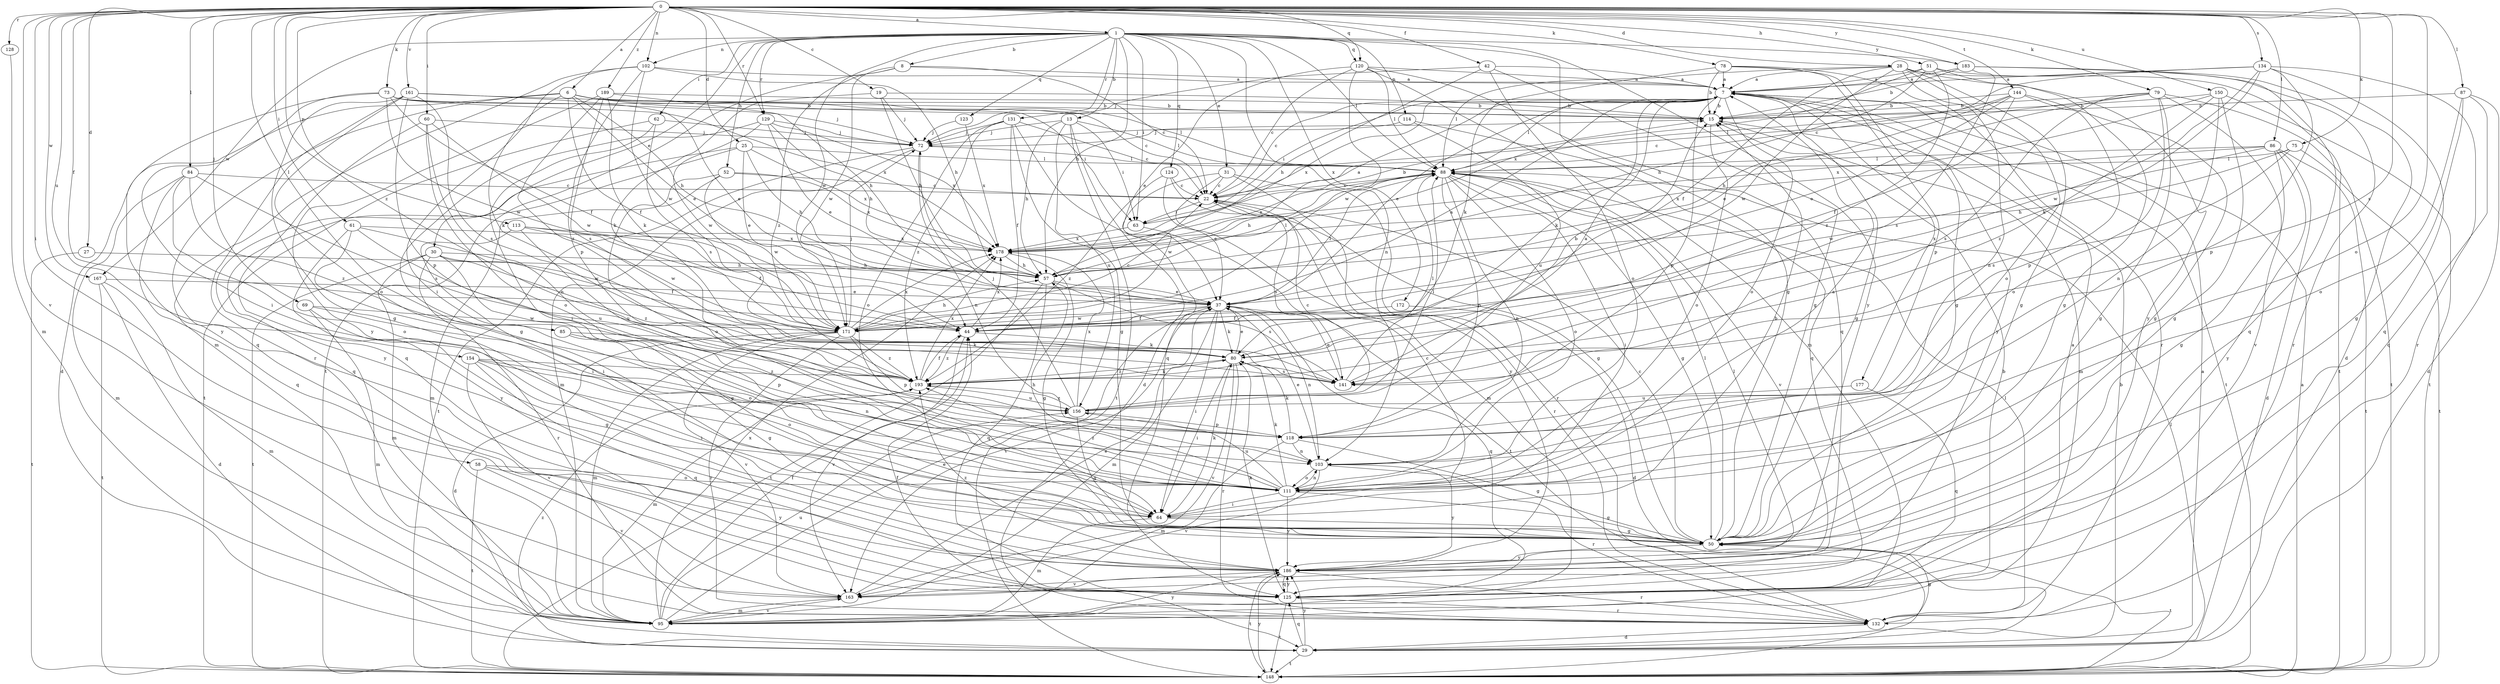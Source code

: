 strict digraph  {
0;
1;
6;
7;
8;
13;
15;
19;
22;
25;
27;
28;
29;
30;
31;
37;
42;
44;
50;
51;
52;
57;
58;
60;
61;
62;
63;
64;
69;
72;
73;
75;
78;
79;
80;
84;
85;
86;
87;
88;
95;
102;
103;
111;
113;
114;
118;
120;
123;
124;
125;
128;
129;
131;
132;
134;
141;
144;
148;
150;
154;
156;
161;
163;
167;
171;
172;
177;
178;
183;
186;
189;
193;
0 -> 1  [label=a];
0 -> 6  [label=a];
0 -> 19  [label=c];
0 -> 25  [label=d];
0 -> 27  [label=d];
0 -> 28  [label=d];
0 -> 42  [label=f];
0 -> 44  [label=f];
0 -> 51  [label=h];
0 -> 58  [label=i];
0 -> 60  [label=i];
0 -> 61  [label=i];
0 -> 69  [label=j];
0 -> 73  [label=k];
0 -> 75  [label=k];
0 -> 78  [label=k];
0 -> 79  [label=k];
0 -> 84  [label=l];
0 -> 85  [label=l];
0 -> 86  [label=l];
0 -> 87  [label=l];
0 -> 102  [label=n];
0 -> 111  [label=o];
0 -> 113  [label=p];
0 -> 120  [label=q];
0 -> 128  [label=r];
0 -> 129  [label=r];
0 -> 134  [label=s];
0 -> 141  [label=s];
0 -> 144  [label=t];
0 -> 150  [label=u];
0 -> 154  [label=u];
0 -> 161  [label=v];
0 -> 163  [label=v];
0 -> 167  [label=w];
0 -> 183  [label=y];
0 -> 189  [label=z];
0 -> 193  [label=z];
1 -> 8  [label=b];
1 -> 13  [label=b];
1 -> 30  [label=e];
1 -> 31  [label=e];
1 -> 50  [label=g];
1 -> 52  [label=h];
1 -> 57  [label=h];
1 -> 62  [label=i];
1 -> 63  [label=i];
1 -> 88  [label=l];
1 -> 102  [label=n];
1 -> 103  [label=n];
1 -> 114  [label=p];
1 -> 120  [label=q];
1 -> 123  [label=q];
1 -> 124  [label=q];
1 -> 129  [label=r];
1 -> 131  [label=r];
1 -> 167  [label=w];
1 -> 171  [label=w];
1 -> 172  [label=x];
1 -> 183  [label=y];
1 -> 186  [label=y];
6 -> 15  [label=b];
6 -> 22  [label=c];
6 -> 29  [label=d];
6 -> 37  [label=e];
6 -> 44  [label=f];
6 -> 57  [label=h];
6 -> 63  [label=i];
6 -> 80  [label=k];
6 -> 88  [label=l];
6 -> 125  [label=q];
7 -> 15  [label=b];
7 -> 22  [label=c];
7 -> 37  [label=e];
7 -> 50  [label=g];
7 -> 63  [label=i];
7 -> 80  [label=k];
7 -> 88  [label=l];
7 -> 111  [label=o];
7 -> 118  [label=p];
7 -> 148  [label=t];
7 -> 177  [label=x];
7 -> 178  [label=x];
7 -> 186  [label=y];
8 -> 7  [label=a];
8 -> 22  [label=c];
8 -> 148  [label=t];
8 -> 171  [label=w];
8 -> 193  [label=z];
13 -> 29  [label=d];
13 -> 57  [label=h];
13 -> 63  [label=i];
13 -> 72  [label=j];
13 -> 88  [label=l];
13 -> 148  [label=t];
13 -> 156  [label=u];
15 -> 72  [label=j];
15 -> 95  [label=m];
15 -> 111  [label=o];
19 -> 15  [label=b];
19 -> 57  [label=h];
19 -> 72  [label=j];
19 -> 80  [label=k];
22 -> 63  [label=i];
22 -> 132  [label=r];
22 -> 141  [label=s];
25 -> 37  [label=e];
25 -> 57  [label=h];
25 -> 88  [label=l];
25 -> 125  [label=q];
25 -> 178  [label=x];
25 -> 186  [label=y];
27 -> 57  [label=h];
27 -> 148  [label=t];
28 -> 7  [label=a];
28 -> 44  [label=f];
28 -> 50  [label=g];
28 -> 88  [label=l];
28 -> 103  [label=n];
28 -> 111  [label=o];
28 -> 148  [label=t];
28 -> 171  [label=w];
28 -> 186  [label=y];
29 -> 7  [label=a];
29 -> 15  [label=b];
29 -> 125  [label=q];
29 -> 148  [label=t];
29 -> 186  [label=y];
29 -> 193  [label=z];
30 -> 44  [label=f];
30 -> 50  [label=g];
30 -> 57  [label=h];
30 -> 95  [label=m];
30 -> 132  [label=r];
30 -> 148  [label=t];
30 -> 193  [label=z];
31 -> 22  [label=c];
31 -> 37  [label=e];
31 -> 132  [label=r];
31 -> 171  [label=w];
31 -> 186  [label=y];
37 -> 44  [label=f];
37 -> 64  [label=i];
37 -> 80  [label=k];
37 -> 88  [label=l];
37 -> 95  [label=m];
37 -> 103  [label=n];
37 -> 125  [label=q];
37 -> 163  [label=v];
37 -> 171  [label=w];
42 -> 7  [label=a];
42 -> 50  [label=g];
42 -> 57  [label=h];
42 -> 72  [label=j];
42 -> 111  [label=o];
44 -> 80  [label=k];
44 -> 163  [label=v];
44 -> 178  [label=x];
44 -> 193  [label=z];
50 -> 22  [label=c];
50 -> 88  [label=l];
50 -> 148  [label=t];
50 -> 186  [label=y];
51 -> 7  [label=a];
51 -> 50  [label=g];
51 -> 57  [label=h];
51 -> 132  [label=r];
51 -> 178  [label=x];
51 -> 193  [label=z];
52 -> 22  [label=c];
52 -> 95  [label=m];
52 -> 111  [label=o];
52 -> 171  [label=w];
52 -> 178  [label=x];
57 -> 37  [label=e];
57 -> 88  [label=l];
57 -> 125  [label=q];
57 -> 141  [label=s];
57 -> 148  [label=t];
58 -> 111  [label=o];
58 -> 148  [label=t];
58 -> 163  [label=v];
58 -> 186  [label=y];
60 -> 72  [label=j];
60 -> 103  [label=n];
60 -> 111  [label=o];
60 -> 125  [label=q];
60 -> 171  [label=w];
61 -> 64  [label=i];
61 -> 156  [label=u];
61 -> 171  [label=w];
61 -> 178  [label=x];
61 -> 186  [label=y];
62 -> 64  [label=i];
62 -> 72  [label=j];
62 -> 141  [label=s];
62 -> 148  [label=t];
63 -> 15  [label=b];
63 -> 148  [label=t];
63 -> 178  [label=x];
64 -> 15  [label=b];
64 -> 22  [label=c];
64 -> 50  [label=g];
64 -> 80  [label=k];
64 -> 95  [label=m];
69 -> 50  [label=g];
69 -> 95  [label=m];
69 -> 111  [label=o];
69 -> 171  [label=w];
72 -> 88  [label=l];
72 -> 95  [label=m];
72 -> 103  [label=n];
72 -> 148  [label=t];
73 -> 15  [label=b];
73 -> 44  [label=f];
73 -> 64  [label=i];
73 -> 72  [label=j];
73 -> 171  [label=w];
73 -> 178  [label=x];
73 -> 186  [label=y];
75 -> 57  [label=h];
75 -> 88  [label=l];
75 -> 141  [label=s];
75 -> 148  [label=t];
78 -> 7  [label=a];
78 -> 15  [label=b];
78 -> 50  [label=g];
78 -> 80  [label=k];
78 -> 118  [label=p];
78 -> 132  [label=r];
79 -> 15  [label=b];
79 -> 22  [label=c];
79 -> 37  [label=e];
79 -> 50  [label=g];
79 -> 111  [label=o];
79 -> 141  [label=s];
79 -> 148  [label=t];
79 -> 163  [label=v];
80 -> 15  [label=b];
80 -> 37  [label=e];
80 -> 64  [label=i];
80 -> 132  [label=r];
80 -> 141  [label=s];
80 -> 163  [label=v];
80 -> 193  [label=z];
84 -> 22  [label=c];
84 -> 95  [label=m];
84 -> 111  [label=o];
84 -> 125  [label=q];
84 -> 141  [label=s];
84 -> 193  [label=z];
85 -> 50  [label=g];
85 -> 80  [label=k];
85 -> 118  [label=p];
86 -> 29  [label=d];
86 -> 50  [label=g];
86 -> 88  [label=l];
86 -> 148  [label=t];
86 -> 171  [label=w];
86 -> 178  [label=x];
86 -> 186  [label=y];
87 -> 15  [label=b];
87 -> 29  [label=d];
87 -> 50  [label=g];
87 -> 111  [label=o];
87 -> 125  [label=q];
88 -> 22  [label=c];
88 -> 50  [label=g];
88 -> 57  [label=h];
88 -> 64  [label=i];
88 -> 103  [label=n];
88 -> 111  [label=o];
88 -> 118  [label=p];
88 -> 163  [label=v];
88 -> 178  [label=x];
95 -> 15  [label=b];
95 -> 37  [label=e];
95 -> 44  [label=f];
95 -> 156  [label=u];
95 -> 163  [label=v];
95 -> 178  [label=x];
95 -> 186  [label=y];
102 -> 7  [label=a];
102 -> 57  [label=h];
102 -> 64  [label=i];
102 -> 95  [label=m];
102 -> 118  [label=p];
102 -> 171  [label=w];
103 -> 37  [label=e];
103 -> 111  [label=o];
103 -> 132  [label=r];
103 -> 163  [label=v];
103 -> 186  [label=y];
111 -> 7  [label=a];
111 -> 50  [label=g];
111 -> 57  [label=h];
111 -> 64  [label=i];
111 -> 80  [label=k];
111 -> 103  [label=n];
111 -> 156  [label=u];
111 -> 186  [label=y];
111 -> 193  [label=z];
113 -> 44  [label=f];
113 -> 64  [label=i];
113 -> 156  [label=u];
113 -> 171  [label=w];
113 -> 178  [label=x];
114 -> 72  [label=j];
114 -> 125  [label=q];
114 -> 156  [label=u];
118 -> 50  [label=g];
118 -> 80  [label=k];
118 -> 95  [label=m];
118 -> 103  [label=n];
120 -> 7  [label=a];
120 -> 22  [label=c];
120 -> 37  [label=e];
120 -> 88  [label=l];
120 -> 95  [label=m];
120 -> 125  [label=q];
120 -> 171  [label=w];
123 -> 72  [label=j];
123 -> 178  [label=x];
124 -> 22  [label=c];
124 -> 50  [label=g];
124 -> 95  [label=m];
124 -> 193  [label=z];
125 -> 7  [label=a];
125 -> 80  [label=k];
125 -> 132  [label=r];
125 -> 148  [label=t];
125 -> 186  [label=y];
128 -> 95  [label=m];
129 -> 37  [label=e];
129 -> 50  [label=g];
129 -> 57  [label=h];
129 -> 72  [label=j];
129 -> 171  [label=w];
129 -> 178  [label=x];
131 -> 22  [label=c];
131 -> 44  [label=f];
131 -> 50  [label=g];
131 -> 72  [label=j];
131 -> 111  [label=o];
131 -> 125  [label=q];
131 -> 193  [label=z];
132 -> 29  [label=d];
132 -> 44  [label=f];
132 -> 50  [label=g];
132 -> 88  [label=l];
134 -> 7  [label=a];
134 -> 22  [label=c];
134 -> 80  [label=k];
134 -> 118  [label=p];
134 -> 125  [label=q];
134 -> 132  [label=r];
134 -> 171  [label=w];
141 -> 7  [label=a];
141 -> 37  [label=e];
141 -> 88  [label=l];
144 -> 15  [label=b];
144 -> 37  [label=e];
144 -> 44  [label=f];
144 -> 50  [label=g];
144 -> 57  [label=h];
144 -> 88  [label=l];
144 -> 118  [label=p];
148 -> 7  [label=a];
148 -> 88  [label=l];
148 -> 186  [label=y];
150 -> 15  [label=b];
150 -> 50  [label=g];
150 -> 103  [label=n];
150 -> 148  [label=t];
150 -> 178  [label=x];
150 -> 193  [label=z];
154 -> 64  [label=i];
154 -> 103  [label=n];
154 -> 111  [label=o];
154 -> 125  [label=q];
154 -> 163  [label=v];
154 -> 193  [label=z];
156 -> 22  [label=c];
156 -> 50  [label=g];
156 -> 72  [label=j];
156 -> 88  [label=l];
156 -> 118  [label=p];
156 -> 178  [label=x];
156 -> 193  [label=z];
161 -> 15  [label=b];
161 -> 37  [label=e];
161 -> 50  [label=g];
161 -> 111  [label=o];
161 -> 118  [label=p];
161 -> 132  [label=r];
161 -> 141  [label=s];
163 -> 37  [label=e];
163 -> 95  [label=m];
167 -> 29  [label=d];
167 -> 37  [label=e];
167 -> 95  [label=m];
167 -> 148  [label=t];
171 -> 7  [label=a];
171 -> 22  [label=c];
171 -> 29  [label=d];
171 -> 57  [label=h];
171 -> 72  [label=j];
171 -> 95  [label=m];
171 -> 118  [label=p];
171 -> 132  [label=r];
171 -> 163  [label=v];
171 -> 178  [label=x];
171 -> 193  [label=z];
172 -> 29  [label=d];
172 -> 44  [label=f];
177 -> 125  [label=q];
177 -> 156  [label=u];
178 -> 7  [label=a];
178 -> 50  [label=g];
178 -> 57  [label=h];
183 -> 7  [label=a];
183 -> 15  [label=b];
183 -> 29  [label=d];
183 -> 125  [label=q];
183 -> 141  [label=s];
186 -> 88  [label=l];
186 -> 125  [label=q];
186 -> 132  [label=r];
186 -> 148  [label=t];
186 -> 163  [label=v];
186 -> 193  [label=z];
189 -> 15  [label=b];
189 -> 57  [label=h];
189 -> 80  [label=k];
189 -> 141  [label=s];
189 -> 186  [label=y];
189 -> 193  [label=z];
193 -> 44  [label=f];
193 -> 80  [label=k];
193 -> 95  [label=m];
193 -> 156  [label=u];
193 -> 178  [label=x];
}
